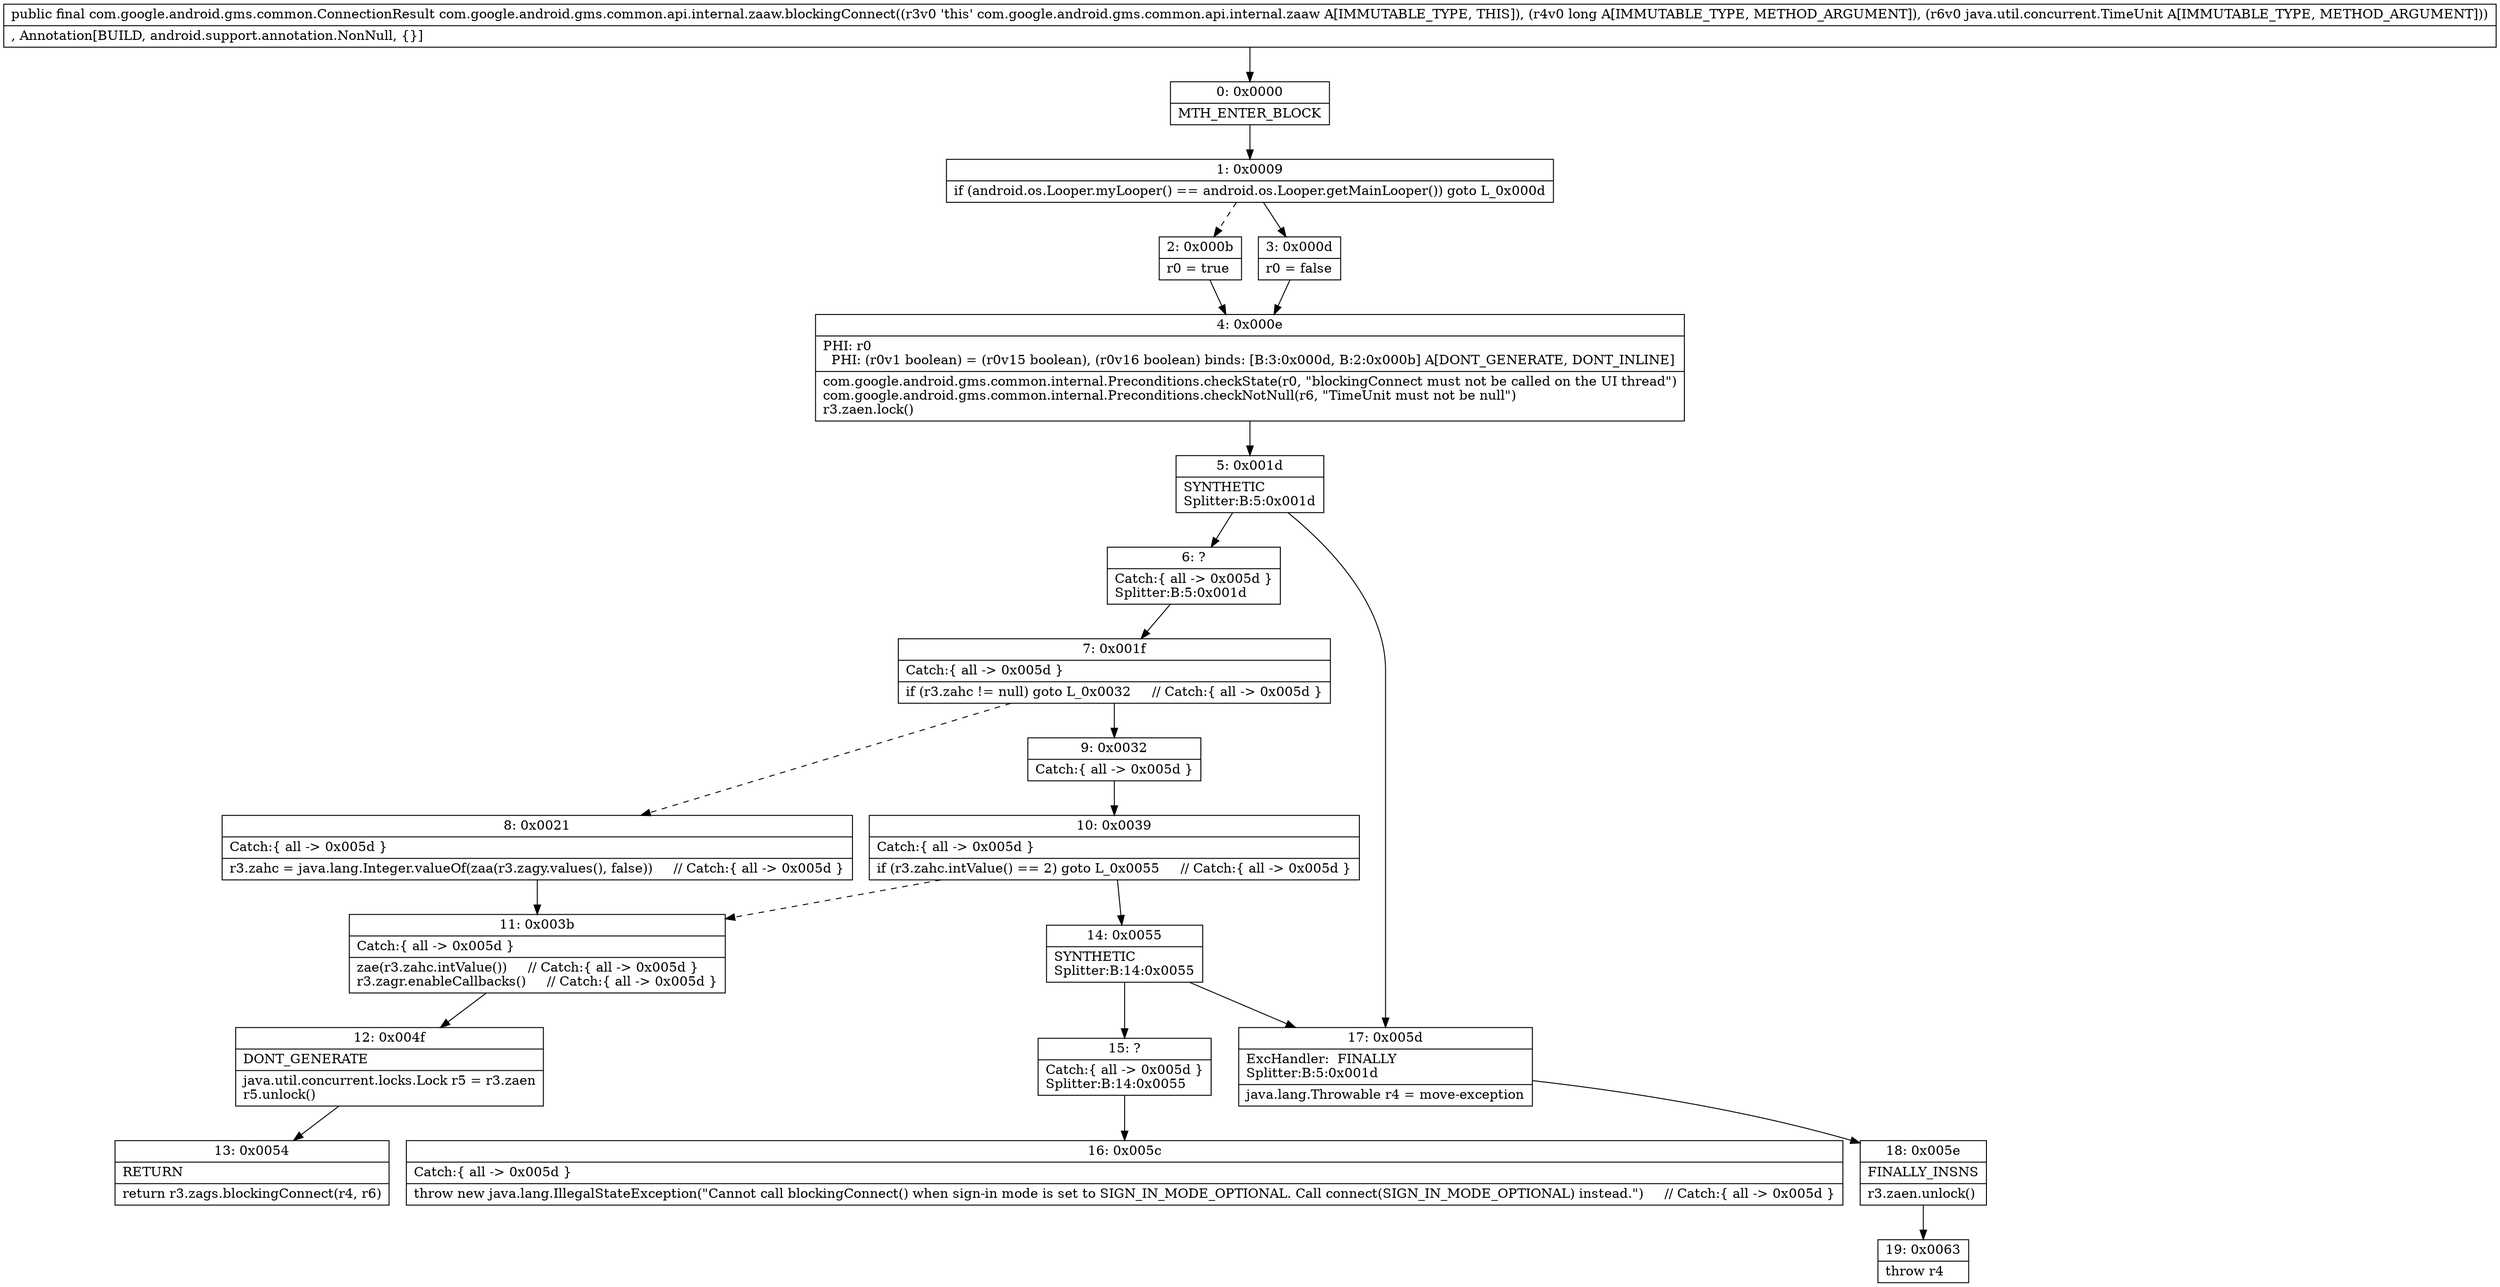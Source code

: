 digraph "CFG forcom.google.android.gms.common.api.internal.zaaw.blockingConnect(JLjava\/util\/concurrent\/TimeUnit;)Lcom\/google\/android\/gms\/common\/ConnectionResult;" {
Node_0 [shape=record,label="{0\:\ 0x0000|MTH_ENTER_BLOCK\l}"];
Node_1 [shape=record,label="{1\:\ 0x0009|if (android.os.Looper.myLooper() == android.os.Looper.getMainLooper()) goto L_0x000d\l}"];
Node_2 [shape=record,label="{2\:\ 0x000b|r0 = true\l}"];
Node_3 [shape=record,label="{3\:\ 0x000d|r0 = false\l}"];
Node_4 [shape=record,label="{4\:\ 0x000e|PHI: r0 \l  PHI: (r0v1 boolean) = (r0v15 boolean), (r0v16 boolean) binds: [B:3:0x000d, B:2:0x000b] A[DONT_GENERATE, DONT_INLINE]\l|com.google.android.gms.common.internal.Preconditions.checkState(r0, \"blockingConnect must not be called on the UI thread\")\lcom.google.android.gms.common.internal.Preconditions.checkNotNull(r6, \"TimeUnit must not be null\")\lr3.zaen.lock()\l}"];
Node_5 [shape=record,label="{5\:\ 0x001d|SYNTHETIC\lSplitter:B:5:0x001d\l}"];
Node_6 [shape=record,label="{6\:\ ?|Catch:\{ all \-\> 0x005d \}\lSplitter:B:5:0x001d\l}"];
Node_7 [shape=record,label="{7\:\ 0x001f|Catch:\{ all \-\> 0x005d \}\l|if (r3.zahc != null) goto L_0x0032     \/\/ Catch:\{ all \-\> 0x005d \}\l}"];
Node_8 [shape=record,label="{8\:\ 0x0021|Catch:\{ all \-\> 0x005d \}\l|r3.zahc = java.lang.Integer.valueOf(zaa(r3.zagy.values(), false))     \/\/ Catch:\{ all \-\> 0x005d \}\l}"];
Node_9 [shape=record,label="{9\:\ 0x0032|Catch:\{ all \-\> 0x005d \}\l}"];
Node_10 [shape=record,label="{10\:\ 0x0039|Catch:\{ all \-\> 0x005d \}\l|if (r3.zahc.intValue() == 2) goto L_0x0055     \/\/ Catch:\{ all \-\> 0x005d \}\l}"];
Node_11 [shape=record,label="{11\:\ 0x003b|Catch:\{ all \-\> 0x005d \}\l|zae(r3.zahc.intValue())     \/\/ Catch:\{ all \-\> 0x005d \}\lr3.zagr.enableCallbacks()     \/\/ Catch:\{ all \-\> 0x005d \}\l}"];
Node_12 [shape=record,label="{12\:\ 0x004f|DONT_GENERATE\l|java.util.concurrent.locks.Lock r5 = r3.zaen\lr5.unlock()\l}"];
Node_13 [shape=record,label="{13\:\ 0x0054|RETURN\l|return r3.zags.blockingConnect(r4, r6)\l}"];
Node_14 [shape=record,label="{14\:\ 0x0055|SYNTHETIC\lSplitter:B:14:0x0055\l}"];
Node_15 [shape=record,label="{15\:\ ?|Catch:\{ all \-\> 0x005d \}\lSplitter:B:14:0x0055\l}"];
Node_16 [shape=record,label="{16\:\ 0x005c|Catch:\{ all \-\> 0x005d \}\l|throw new java.lang.IllegalStateException(\"Cannot call blockingConnect() when sign\-in mode is set to SIGN_IN_MODE_OPTIONAL. Call connect(SIGN_IN_MODE_OPTIONAL) instead.\")     \/\/ Catch:\{ all \-\> 0x005d \}\l}"];
Node_17 [shape=record,label="{17\:\ 0x005d|ExcHandler:  FINALLY\lSplitter:B:5:0x001d\l|java.lang.Throwable r4 = move\-exception\l}"];
Node_18 [shape=record,label="{18\:\ 0x005e|FINALLY_INSNS\l|r3.zaen.unlock()\l}"];
Node_19 [shape=record,label="{19\:\ 0x0063|throw r4\l}"];
MethodNode[shape=record,label="{public final com.google.android.gms.common.ConnectionResult com.google.android.gms.common.api.internal.zaaw.blockingConnect((r3v0 'this' com.google.android.gms.common.api.internal.zaaw A[IMMUTABLE_TYPE, THIS]), (r4v0 long A[IMMUTABLE_TYPE, METHOD_ARGUMENT]), (r6v0 java.util.concurrent.TimeUnit A[IMMUTABLE_TYPE, METHOD_ARGUMENT]))  | , Annotation[BUILD, android.support.annotation.NonNull, \{\}]\l}"];
MethodNode -> Node_0;
Node_0 -> Node_1;
Node_1 -> Node_2[style=dashed];
Node_1 -> Node_3;
Node_2 -> Node_4;
Node_3 -> Node_4;
Node_4 -> Node_5;
Node_5 -> Node_6;
Node_5 -> Node_17;
Node_6 -> Node_7;
Node_7 -> Node_8[style=dashed];
Node_7 -> Node_9;
Node_8 -> Node_11;
Node_9 -> Node_10;
Node_10 -> Node_11[style=dashed];
Node_10 -> Node_14;
Node_11 -> Node_12;
Node_12 -> Node_13;
Node_14 -> Node_15;
Node_14 -> Node_17;
Node_15 -> Node_16;
Node_17 -> Node_18;
Node_18 -> Node_19;
}

